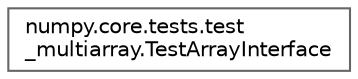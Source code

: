 digraph "Graphical Class Hierarchy"
{
 // LATEX_PDF_SIZE
  bgcolor="transparent";
  edge [fontname=Helvetica,fontsize=10,labelfontname=Helvetica,labelfontsize=10];
  node [fontname=Helvetica,fontsize=10,shape=box,height=0.2,width=0.4];
  rankdir="LR";
  Node0 [id="Node000000",label="numpy.core.tests.test\l_multiarray.TestArrayInterface",height=0.2,width=0.4,color="grey40", fillcolor="white", style="filled",URL="$d1/d7a/classnumpy_1_1core_1_1tests_1_1test__multiarray_1_1TestArrayInterface.html",tooltip=" "];
}
